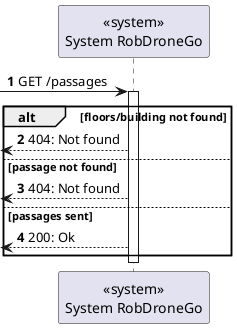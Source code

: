 @startuml
autonumber

participant "<<system>>\nSystem RobDroneGo" as sys

[-> sys : GET /passages

activate sys
    alt floors/building not found
        [<-- sys : 404: Not found
    else passage not found
        [<-- sys : 404: Not found
    else passages sent
        [<-- sys : 200: Ok
    end
deactivate sys

@enduml
